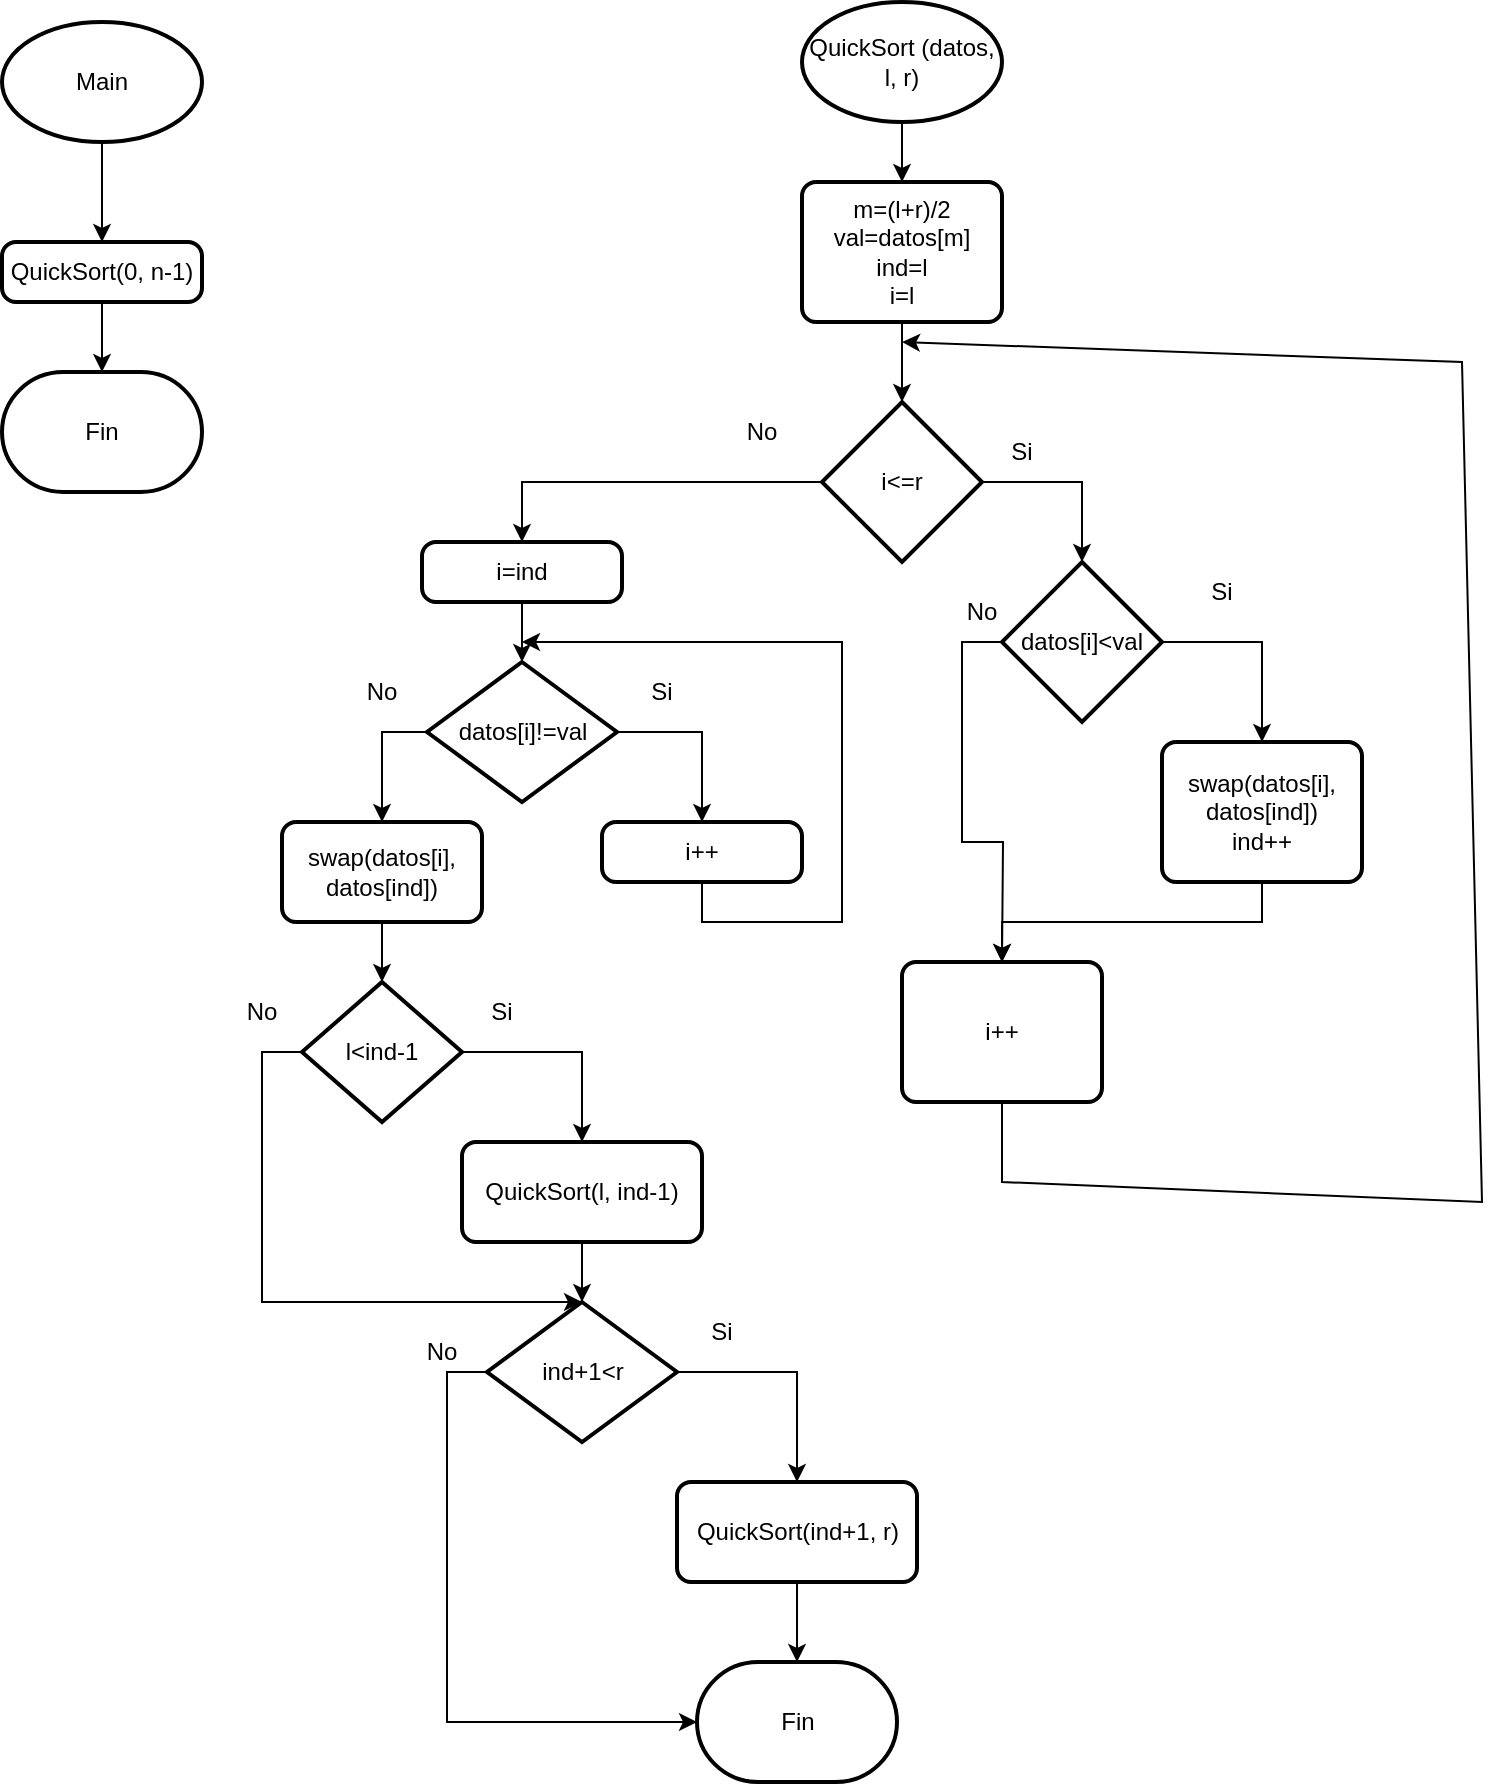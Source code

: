 <mxfile version="24.2.5" type="device">
  <diagram name="Página-1" id="ARkOmNwCxBWhTtdhmTux">
    <mxGraphModel dx="1318" dy="638" grid="1" gridSize="10" guides="1" tooltips="1" connect="1" arrows="1" fold="1" page="1" pageScale="1" pageWidth="4000" pageHeight="4000" math="0" shadow="0">
      <root>
        <mxCell id="0" />
        <mxCell id="1" parent="0" />
        <mxCell id="1vcQfMMVuh5o283aAZHu-55" style="edgeStyle=orthogonalEdgeStyle;rounded=0;orthogonalLoop=1;jettySize=auto;html=1;exitX=0.5;exitY=1;exitDx=0;exitDy=0;exitPerimeter=0;" edge="1" parent="1" source="1vcQfMMVuh5o283aAZHu-1" target="1vcQfMMVuh5o283aAZHu-54">
          <mxGeometry relative="1" as="geometry" />
        </mxCell>
        <mxCell id="1vcQfMMVuh5o283aAZHu-1" value="Main" style="strokeWidth=2;html=1;shape=mxgraph.flowchart.start_1;whiteSpace=wrap;" vertex="1" parent="1">
          <mxGeometry x="140" y="50" width="100" height="60" as="geometry" />
        </mxCell>
        <mxCell id="1vcQfMMVuh5o283aAZHu-4" style="edgeStyle=orthogonalEdgeStyle;rounded=0;orthogonalLoop=1;jettySize=auto;html=1;exitX=0.5;exitY=1;exitDx=0;exitDy=0;exitPerimeter=0;entryX=0.5;entryY=0;entryDx=0;entryDy=0;" edge="1" parent="1" source="1vcQfMMVuh5o283aAZHu-2" target="1vcQfMMVuh5o283aAZHu-3">
          <mxGeometry relative="1" as="geometry" />
        </mxCell>
        <mxCell id="1vcQfMMVuh5o283aAZHu-2" value="QuickSort (datos, l, r)" style="strokeWidth=2;html=1;shape=mxgraph.flowchart.start_1;whiteSpace=wrap;" vertex="1" parent="1">
          <mxGeometry x="540" y="40" width="100" height="60" as="geometry" />
        </mxCell>
        <mxCell id="1vcQfMMVuh5o283aAZHu-3" value="m=(l+r)/2&lt;div&gt;val=datos[m]&lt;br&gt;&lt;div&gt;ind=l&lt;/div&gt;&lt;div&gt;i=l&lt;/div&gt;&lt;/div&gt;" style="rounded=1;whiteSpace=wrap;html=1;absoluteArcSize=1;arcSize=14;strokeWidth=2;" vertex="1" parent="1">
          <mxGeometry x="540" y="130" width="100" height="70" as="geometry" />
        </mxCell>
        <mxCell id="1vcQfMMVuh5o283aAZHu-26" style="edgeStyle=orthogonalEdgeStyle;rounded=0;orthogonalLoop=1;jettySize=auto;html=1;exitX=0;exitY=0.5;exitDx=0;exitDy=0;exitPerimeter=0;entryX=0.5;entryY=0;entryDx=0;entryDy=0;" edge="1" parent="1" source="1vcQfMMVuh5o283aAZHu-5" target="1vcQfMMVuh5o283aAZHu-25">
          <mxGeometry relative="1" as="geometry" />
        </mxCell>
        <mxCell id="1vcQfMMVuh5o283aAZHu-5" value="i&amp;lt;=r" style="strokeWidth=2;html=1;shape=mxgraph.flowchart.decision;whiteSpace=wrap;" vertex="1" parent="1">
          <mxGeometry x="550" y="240" width="80" height="80" as="geometry" />
        </mxCell>
        <mxCell id="1vcQfMMVuh5o283aAZHu-6" style="edgeStyle=orthogonalEdgeStyle;rounded=0;orthogonalLoop=1;jettySize=auto;html=1;exitX=0.5;exitY=1;exitDx=0;exitDy=0;entryX=0.5;entryY=0;entryDx=0;entryDy=0;entryPerimeter=0;" edge="1" parent="1" source="1vcQfMMVuh5o283aAZHu-3" target="1vcQfMMVuh5o283aAZHu-5">
          <mxGeometry relative="1" as="geometry" />
        </mxCell>
        <mxCell id="1vcQfMMVuh5o283aAZHu-19" style="edgeStyle=orthogonalEdgeStyle;rounded=0;orthogonalLoop=1;jettySize=auto;html=1;exitX=1;exitY=0.5;exitDx=0;exitDy=0;exitPerimeter=0;entryX=0.5;entryY=0;entryDx=0;entryDy=0;" edge="1" parent="1" source="1vcQfMMVuh5o283aAZHu-8" target="1vcQfMMVuh5o283aAZHu-11">
          <mxGeometry relative="1" as="geometry" />
        </mxCell>
        <mxCell id="1vcQfMMVuh5o283aAZHu-22" style="edgeStyle=orthogonalEdgeStyle;rounded=0;orthogonalLoop=1;jettySize=auto;html=1;exitX=0;exitY=0.5;exitDx=0;exitDy=0;exitPerimeter=0;" edge="1" parent="1" source="1vcQfMMVuh5o283aAZHu-8">
          <mxGeometry relative="1" as="geometry">
            <mxPoint x="640" y="520" as="targetPoint" />
          </mxGeometry>
        </mxCell>
        <mxCell id="1vcQfMMVuh5o283aAZHu-8" value="datos[i]&amp;lt;val" style="strokeWidth=2;html=1;shape=mxgraph.flowchart.decision;whiteSpace=wrap;" vertex="1" parent="1">
          <mxGeometry x="640" y="320" width="80" height="80" as="geometry" />
        </mxCell>
        <mxCell id="1vcQfMMVuh5o283aAZHu-9" style="edgeStyle=orthogonalEdgeStyle;rounded=0;orthogonalLoop=1;jettySize=auto;html=1;exitX=1;exitY=0.5;exitDx=0;exitDy=0;exitPerimeter=0;entryX=0.5;entryY=0;entryDx=0;entryDy=0;entryPerimeter=0;" edge="1" parent="1" source="1vcQfMMVuh5o283aAZHu-5" target="1vcQfMMVuh5o283aAZHu-8">
          <mxGeometry relative="1" as="geometry" />
        </mxCell>
        <mxCell id="1vcQfMMVuh5o283aAZHu-10" value="Si" style="text;html=1;align=center;verticalAlign=middle;whiteSpace=wrap;rounded=0;" vertex="1" parent="1">
          <mxGeometry x="620" y="250" width="60" height="30" as="geometry" />
        </mxCell>
        <mxCell id="1vcQfMMVuh5o283aAZHu-21" style="edgeStyle=orthogonalEdgeStyle;rounded=0;orthogonalLoop=1;jettySize=auto;html=1;exitX=0.5;exitY=1;exitDx=0;exitDy=0;" edge="1" parent="1" source="1vcQfMMVuh5o283aAZHu-11" target="1vcQfMMVuh5o283aAZHu-20">
          <mxGeometry relative="1" as="geometry" />
        </mxCell>
        <mxCell id="1vcQfMMVuh5o283aAZHu-11" value="swap(datos[i], datos[ind])&lt;div&gt;ind++&lt;/div&gt;" style="rounded=1;whiteSpace=wrap;html=1;absoluteArcSize=1;arcSize=14;strokeWidth=2;" vertex="1" parent="1">
          <mxGeometry x="720" y="410" width="100" height="70" as="geometry" />
        </mxCell>
        <mxCell id="1vcQfMMVuh5o283aAZHu-13" value="Si" style="text;html=1;align=center;verticalAlign=middle;whiteSpace=wrap;rounded=0;" vertex="1" parent="1">
          <mxGeometry x="720" y="320" width="60" height="30" as="geometry" />
        </mxCell>
        <mxCell id="1vcQfMMVuh5o283aAZHu-20" value="i++" style="rounded=1;whiteSpace=wrap;html=1;absoluteArcSize=1;arcSize=14;strokeWidth=2;" vertex="1" parent="1">
          <mxGeometry x="590" y="520" width="100" height="70" as="geometry" />
        </mxCell>
        <mxCell id="1vcQfMMVuh5o283aAZHu-23" value="No" style="text;html=1;align=center;verticalAlign=middle;whiteSpace=wrap;rounded=0;" vertex="1" parent="1">
          <mxGeometry x="600" y="330" width="60" height="30" as="geometry" />
        </mxCell>
        <mxCell id="1vcQfMMVuh5o283aAZHu-24" value="" style="endArrow=classic;html=1;rounded=0;exitX=0.5;exitY=1;exitDx=0;exitDy=0;" edge="1" parent="1" source="1vcQfMMVuh5o283aAZHu-20">
          <mxGeometry width="50" height="50" relative="1" as="geometry">
            <mxPoint x="730" y="620" as="sourcePoint" />
            <mxPoint x="590" y="210" as="targetPoint" />
            <Array as="points">
              <mxPoint x="640" y="630" />
              <mxPoint x="880" y="640" />
              <mxPoint x="870" y="220" />
            </Array>
          </mxGeometry>
        </mxCell>
        <mxCell id="1vcQfMMVuh5o283aAZHu-25" value="i=ind" style="rounded=1;whiteSpace=wrap;html=1;absoluteArcSize=1;arcSize=14;strokeWidth=2;" vertex="1" parent="1">
          <mxGeometry x="350" y="310" width="100" height="30" as="geometry" />
        </mxCell>
        <mxCell id="1vcQfMMVuh5o283aAZHu-27" value="No" style="text;html=1;align=center;verticalAlign=middle;whiteSpace=wrap;rounded=0;" vertex="1" parent="1">
          <mxGeometry x="490" y="240" width="60" height="30" as="geometry" />
        </mxCell>
        <mxCell id="1vcQfMMVuh5o283aAZHu-31" style="edgeStyle=orthogonalEdgeStyle;rounded=0;orthogonalLoop=1;jettySize=auto;html=1;exitX=1;exitY=0.5;exitDx=0;exitDy=0;exitPerimeter=0;entryX=0.5;entryY=0;entryDx=0;entryDy=0;" edge="1" parent="1" source="1vcQfMMVuh5o283aAZHu-28" target="1vcQfMMVuh5o283aAZHu-30">
          <mxGeometry relative="1" as="geometry" />
        </mxCell>
        <mxCell id="1vcQfMMVuh5o283aAZHu-35" style="edgeStyle=orthogonalEdgeStyle;rounded=0;orthogonalLoop=1;jettySize=auto;html=1;exitX=0;exitY=0.5;exitDx=0;exitDy=0;exitPerimeter=0;entryX=0.5;entryY=0;entryDx=0;entryDy=0;" edge="1" parent="1" source="1vcQfMMVuh5o283aAZHu-28" target="1vcQfMMVuh5o283aAZHu-34">
          <mxGeometry relative="1" as="geometry" />
        </mxCell>
        <mxCell id="1vcQfMMVuh5o283aAZHu-28" value="datos[i]!=val" style="strokeWidth=2;html=1;shape=mxgraph.flowchart.decision;whiteSpace=wrap;" vertex="1" parent="1">
          <mxGeometry x="352.5" y="370" width="95" height="70" as="geometry" />
        </mxCell>
        <mxCell id="1vcQfMMVuh5o283aAZHu-29" style="edgeStyle=orthogonalEdgeStyle;rounded=0;orthogonalLoop=1;jettySize=auto;html=1;exitX=0.5;exitY=1;exitDx=0;exitDy=0;entryX=0.5;entryY=0;entryDx=0;entryDy=0;entryPerimeter=0;" edge="1" parent="1" source="1vcQfMMVuh5o283aAZHu-25" target="1vcQfMMVuh5o283aAZHu-28">
          <mxGeometry relative="1" as="geometry" />
        </mxCell>
        <mxCell id="1vcQfMMVuh5o283aAZHu-30" value="i++" style="rounded=1;whiteSpace=wrap;html=1;absoluteArcSize=1;arcSize=14;strokeWidth=2;" vertex="1" parent="1">
          <mxGeometry x="440" y="450" width="100" height="30" as="geometry" />
        </mxCell>
        <mxCell id="1vcQfMMVuh5o283aAZHu-32" value="Si" style="text;html=1;align=center;verticalAlign=middle;whiteSpace=wrap;rounded=0;" vertex="1" parent="1">
          <mxGeometry x="440" y="370" width="60" height="30" as="geometry" />
        </mxCell>
        <mxCell id="1vcQfMMVuh5o283aAZHu-33" value="" style="endArrow=classic;html=1;rounded=0;exitX=0.5;exitY=1;exitDx=0;exitDy=0;" edge="1" parent="1" source="1vcQfMMVuh5o283aAZHu-30">
          <mxGeometry width="50" height="50" relative="1" as="geometry">
            <mxPoint x="530" y="550" as="sourcePoint" />
            <mxPoint x="400" y="360" as="targetPoint" />
            <Array as="points">
              <mxPoint x="490" y="500" />
              <mxPoint x="560" y="500" />
              <mxPoint x="560" y="360" />
            </Array>
          </mxGeometry>
        </mxCell>
        <mxCell id="1vcQfMMVuh5o283aAZHu-34" value="swap(datos[i], datos[ind])" style="rounded=1;whiteSpace=wrap;html=1;absoluteArcSize=1;arcSize=14;strokeWidth=2;" vertex="1" parent="1">
          <mxGeometry x="280" y="450" width="100" height="50" as="geometry" />
        </mxCell>
        <mxCell id="1vcQfMMVuh5o283aAZHu-36" value="QuickSort(l, ind-1)" style="rounded=1;whiteSpace=wrap;html=1;absoluteArcSize=1;arcSize=14;strokeWidth=2;" vertex="1" parent="1">
          <mxGeometry x="370" y="610" width="120" height="50" as="geometry" />
        </mxCell>
        <mxCell id="1vcQfMMVuh5o283aAZHu-37" value="QuickSort(ind+1, r)" style="rounded=1;whiteSpace=wrap;html=1;absoluteArcSize=1;arcSize=14;strokeWidth=2;" vertex="1" parent="1">
          <mxGeometry x="477.5" y="780" width="120" height="50" as="geometry" />
        </mxCell>
        <mxCell id="1vcQfMMVuh5o283aAZHu-40" style="edgeStyle=orthogonalEdgeStyle;rounded=0;orthogonalLoop=1;jettySize=auto;html=1;exitX=1;exitY=0.5;exitDx=0;exitDy=0;exitPerimeter=0;entryX=0.5;entryY=0;entryDx=0;entryDy=0;" edge="1" parent="1" source="1vcQfMMVuh5o283aAZHu-38" target="1vcQfMMVuh5o283aAZHu-36">
          <mxGeometry relative="1" as="geometry" />
        </mxCell>
        <mxCell id="1vcQfMMVuh5o283aAZHu-38" value="l&amp;lt;ind-1" style="strokeWidth=2;html=1;shape=mxgraph.flowchart.decision;whiteSpace=wrap;" vertex="1" parent="1">
          <mxGeometry x="290" y="530" width="80" height="70" as="geometry" />
        </mxCell>
        <mxCell id="1vcQfMMVuh5o283aAZHu-39" style="edgeStyle=orthogonalEdgeStyle;rounded=0;orthogonalLoop=1;jettySize=auto;html=1;exitX=0.5;exitY=1;exitDx=0;exitDy=0;entryX=0.5;entryY=0;entryDx=0;entryDy=0;entryPerimeter=0;" edge="1" parent="1" source="1vcQfMMVuh5o283aAZHu-34" target="1vcQfMMVuh5o283aAZHu-38">
          <mxGeometry relative="1" as="geometry" />
        </mxCell>
        <mxCell id="1vcQfMMVuh5o283aAZHu-45" style="edgeStyle=orthogonalEdgeStyle;rounded=0;orthogonalLoop=1;jettySize=auto;html=1;exitX=1;exitY=0.5;exitDx=0;exitDy=0;exitPerimeter=0;entryX=0.5;entryY=0;entryDx=0;entryDy=0;" edge="1" parent="1" source="1vcQfMMVuh5o283aAZHu-42" target="1vcQfMMVuh5o283aAZHu-37">
          <mxGeometry relative="1" as="geometry" />
        </mxCell>
        <mxCell id="1vcQfMMVuh5o283aAZHu-42" value="ind+1&amp;lt;r" style="strokeWidth=2;html=1;shape=mxgraph.flowchart.decision;whiteSpace=wrap;" vertex="1" parent="1">
          <mxGeometry x="382.5" y="690" width="95" height="70" as="geometry" />
        </mxCell>
        <mxCell id="1vcQfMMVuh5o283aAZHu-43" style="edgeStyle=orthogonalEdgeStyle;rounded=0;orthogonalLoop=1;jettySize=auto;html=1;exitX=0.5;exitY=1;exitDx=0;exitDy=0;entryX=0.5;entryY=0;entryDx=0;entryDy=0;entryPerimeter=0;" edge="1" parent="1" source="1vcQfMMVuh5o283aAZHu-36" target="1vcQfMMVuh5o283aAZHu-42">
          <mxGeometry relative="1" as="geometry" />
        </mxCell>
        <mxCell id="1vcQfMMVuh5o283aAZHu-44" style="edgeStyle=orthogonalEdgeStyle;rounded=0;orthogonalLoop=1;jettySize=auto;html=1;exitX=0;exitY=0.5;exitDx=0;exitDy=0;exitPerimeter=0;entryX=0.5;entryY=0;entryDx=0;entryDy=0;entryPerimeter=0;" edge="1" parent="1" source="1vcQfMMVuh5o283aAZHu-38" target="1vcQfMMVuh5o283aAZHu-42">
          <mxGeometry relative="1" as="geometry">
            <Array as="points">
              <mxPoint x="270" y="565" />
              <mxPoint x="270" y="690" />
            </Array>
          </mxGeometry>
        </mxCell>
        <mxCell id="1vcQfMMVuh5o283aAZHu-46" value="Fin" style="strokeWidth=2;html=1;shape=mxgraph.flowchart.terminator;whiteSpace=wrap;" vertex="1" parent="1">
          <mxGeometry x="487.5" y="870" width="100" height="60" as="geometry" />
        </mxCell>
        <mxCell id="1vcQfMMVuh5o283aAZHu-47" style="edgeStyle=orthogonalEdgeStyle;rounded=0;orthogonalLoop=1;jettySize=auto;html=1;exitX=0.5;exitY=1;exitDx=0;exitDy=0;entryX=0.5;entryY=0;entryDx=0;entryDy=0;entryPerimeter=0;" edge="1" parent="1" source="1vcQfMMVuh5o283aAZHu-37" target="1vcQfMMVuh5o283aAZHu-46">
          <mxGeometry relative="1" as="geometry" />
        </mxCell>
        <mxCell id="1vcQfMMVuh5o283aAZHu-48" style="edgeStyle=orthogonalEdgeStyle;rounded=0;orthogonalLoop=1;jettySize=auto;html=1;exitX=0;exitY=0.5;exitDx=0;exitDy=0;exitPerimeter=0;entryX=0;entryY=0.5;entryDx=0;entryDy=0;entryPerimeter=0;" edge="1" parent="1" source="1vcQfMMVuh5o283aAZHu-42" target="1vcQfMMVuh5o283aAZHu-46">
          <mxGeometry relative="1" as="geometry" />
        </mxCell>
        <mxCell id="1vcQfMMVuh5o283aAZHu-49" value="Si" style="text;html=1;align=center;verticalAlign=middle;whiteSpace=wrap;rounded=0;" vertex="1" parent="1">
          <mxGeometry x="360" y="530" width="60" height="30" as="geometry" />
        </mxCell>
        <mxCell id="1vcQfMMVuh5o283aAZHu-50" value="Si" style="text;html=1;align=center;verticalAlign=middle;whiteSpace=wrap;rounded=0;" vertex="1" parent="1">
          <mxGeometry x="470" y="690" width="60" height="30" as="geometry" />
        </mxCell>
        <mxCell id="1vcQfMMVuh5o283aAZHu-51" value="No" style="text;html=1;align=center;verticalAlign=middle;whiteSpace=wrap;rounded=0;" vertex="1" parent="1">
          <mxGeometry x="300" y="370" width="60" height="30" as="geometry" />
        </mxCell>
        <mxCell id="1vcQfMMVuh5o283aAZHu-52" value="No" style="text;html=1;align=center;verticalAlign=middle;whiteSpace=wrap;rounded=0;" vertex="1" parent="1">
          <mxGeometry x="240" y="530" width="60" height="30" as="geometry" />
        </mxCell>
        <mxCell id="1vcQfMMVuh5o283aAZHu-53" value="No" style="text;html=1;align=center;verticalAlign=middle;whiteSpace=wrap;rounded=0;" vertex="1" parent="1">
          <mxGeometry x="330" y="700" width="60" height="30" as="geometry" />
        </mxCell>
        <mxCell id="1vcQfMMVuh5o283aAZHu-54" value="QuickSort(0, n-1)" style="rounded=1;whiteSpace=wrap;html=1;absoluteArcSize=1;arcSize=14;strokeWidth=2;" vertex="1" parent="1">
          <mxGeometry x="140" y="160" width="100" height="30" as="geometry" />
        </mxCell>
        <mxCell id="1vcQfMMVuh5o283aAZHu-56" value="Fin" style="strokeWidth=2;html=1;shape=mxgraph.flowchart.terminator;whiteSpace=wrap;" vertex="1" parent="1">
          <mxGeometry x="140" y="225" width="100" height="60" as="geometry" />
        </mxCell>
        <mxCell id="1vcQfMMVuh5o283aAZHu-57" style="edgeStyle=orthogonalEdgeStyle;rounded=0;orthogonalLoop=1;jettySize=auto;html=1;exitX=0.5;exitY=1;exitDx=0;exitDy=0;entryX=0.5;entryY=0;entryDx=0;entryDy=0;entryPerimeter=0;" edge="1" parent="1" source="1vcQfMMVuh5o283aAZHu-54" target="1vcQfMMVuh5o283aAZHu-56">
          <mxGeometry relative="1" as="geometry" />
        </mxCell>
      </root>
    </mxGraphModel>
  </diagram>
</mxfile>
